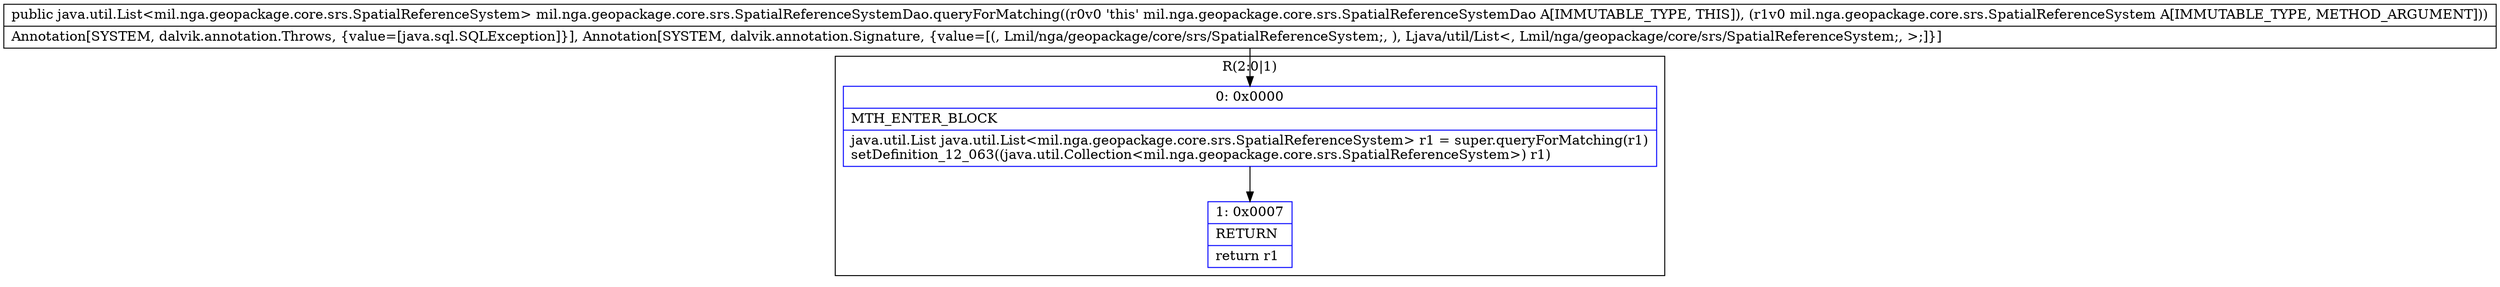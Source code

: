 digraph "CFG formil.nga.geopackage.core.srs.SpatialReferenceSystemDao.queryForMatching(Lmil\/nga\/geopackage\/core\/srs\/SpatialReferenceSystem;)Ljava\/util\/List;" {
subgraph cluster_Region_47115410 {
label = "R(2:0|1)";
node [shape=record,color=blue];
Node_0 [shape=record,label="{0\:\ 0x0000|MTH_ENTER_BLOCK\l|java.util.List java.util.List\<mil.nga.geopackage.core.srs.SpatialReferenceSystem\> r1 = super.queryForMatching(r1)\lsetDefinition_12_063((java.util.Collection\<mil.nga.geopackage.core.srs.SpatialReferenceSystem\>) r1)\l}"];
Node_1 [shape=record,label="{1\:\ 0x0007|RETURN\l|return r1\l}"];
}
MethodNode[shape=record,label="{public java.util.List\<mil.nga.geopackage.core.srs.SpatialReferenceSystem\> mil.nga.geopackage.core.srs.SpatialReferenceSystemDao.queryForMatching((r0v0 'this' mil.nga.geopackage.core.srs.SpatialReferenceSystemDao A[IMMUTABLE_TYPE, THIS]), (r1v0 mil.nga.geopackage.core.srs.SpatialReferenceSystem A[IMMUTABLE_TYPE, METHOD_ARGUMENT]))  | Annotation[SYSTEM, dalvik.annotation.Throws, \{value=[java.sql.SQLException]\}], Annotation[SYSTEM, dalvik.annotation.Signature, \{value=[(, Lmil\/nga\/geopackage\/core\/srs\/SpatialReferenceSystem;, ), Ljava\/util\/List\<, Lmil\/nga\/geopackage\/core\/srs\/SpatialReferenceSystem;, \>;]\}]\l}"];
MethodNode -> Node_0;
Node_0 -> Node_1;
}

